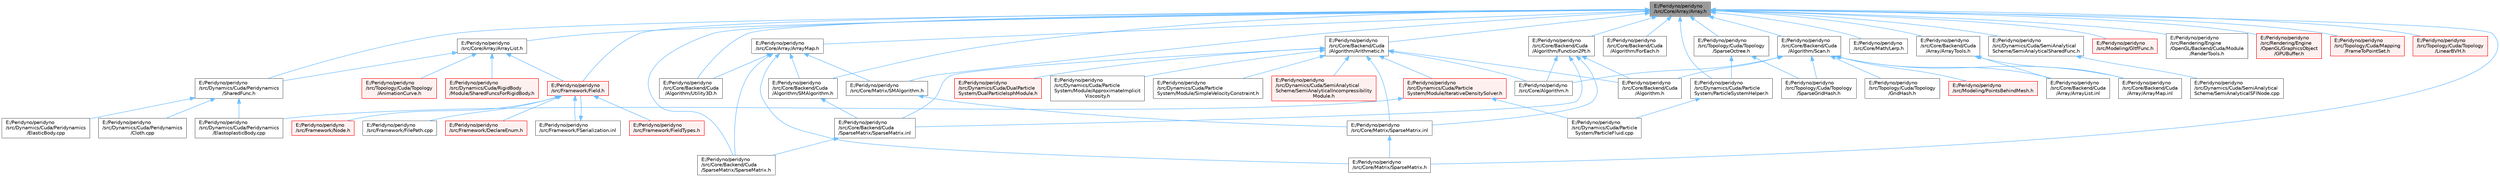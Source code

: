 digraph "E:/Peridyno/peridyno/src/Core/Array/Array.h"
{
 // LATEX_PDF_SIZE
  bgcolor="transparent";
  edge [fontname=Helvetica,fontsize=10,labelfontname=Helvetica,labelfontsize=10];
  node [fontname=Helvetica,fontsize=10,shape=box,height=0.2,width=0.4];
  Node1 [id="Node000001",label="E:/Peridyno/peridyno\l/src/Core/Array/Array.h",height=0.2,width=0.4,color="gray40", fillcolor="grey60", style="filled", fontcolor="black",tooltip=" "];
  Node1 -> Node2 [id="edge1_Node000001_Node000002",dir="back",color="steelblue1",style="solid",tooltip=" "];
  Node2 [id="Node000002",label="E:/Peridyno/peridyno\l/src/Core/Array/ArrayList.h",height=0.2,width=0.4,color="grey40", fillcolor="white", style="filled",URL="$_array_list_8h.html",tooltip=" "];
  Node2 -> Node3 [id="edge2_Node000002_Node000003",dir="back",color="steelblue1",style="solid",tooltip=" "];
  Node3 [id="Node000003",label="E:/Peridyno/peridyno\l/src/Dynamics/Cuda/Peridynamics\l/SharedFunc.h",height=0.2,width=0.4,color="grey40", fillcolor="white", style="filled",URL="$_shared_func_8h.html",tooltip=" "];
  Node3 -> Node4 [id="edge3_Node000003_Node000004",dir="back",color="steelblue1",style="solid",tooltip=" "];
  Node4 [id="Node000004",label="E:/Peridyno/peridyno\l/src/Dynamics/Cuda/Peridynamics\l/Cloth.cpp",height=0.2,width=0.4,color="grey40", fillcolor="white", style="filled",URL="$_cloth_8cpp.html",tooltip=" "];
  Node3 -> Node5 [id="edge4_Node000003_Node000005",dir="back",color="steelblue1",style="solid",tooltip=" "];
  Node5 [id="Node000005",label="E:/Peridyno/peridyno\l/src/Dynamics/Cuda/Peridynamics\l/ElasticBody.cpp",height=0.2,width=0.4,color="grey40", fillcolor="white", style="filled",URL="$_elastic_body_8cpp.html",tooltip=" "];
  Node3 -> Node6 [id="edge5_Node000003_Node000006",dir="back",color="steelblue1",style="solid",tooltip=" "];
  Node6 [id="Node000006",label="E:/Peridyno/peridyno\l/src/Dynamics/Cuda/Peridynamics\l/ElastoplasticBody.cpp",height=0.2,width=0.4,color="grey40", fillcolor="white", style="filled",URL="$_elastoplastic_body_8cpp.html",tooltip=" "];
  Node2 -> Node7 [id="edge6_Node000002_Node000007",dir="back",color="steelblue1",style="solid",tooltip=" "];
  Node7 [id="Node000007",label="E:/Peridyno/peridyno\l/src/Dynamics/Cuda/RigidBody\l/Module/SharedFuncsForRigidBody.h",height=0.2,width=0.4,color="red", fillcolor="#FFF0F0", style="filled",URL="$_shared_funcs_for_rigid_body_8h.html",tooltip=" "];
  Node2 -> Node9 [id="edge7_Node000002_Node000009",dir="back",color="steelblue1",style="solid",tooltip=" "];
  Node9 [id="Node000009",label="E:/Peridyno/peridyno\l/src/Framework/Field.h",height=0.2,width=0.4,color="red", fillcolor="#FFF0F0", style="filled",URL="$_field_8h.html",tooltip=" "];
  Node9 -> Node10 [id="edge8_Node000009_Node000010",dir="back",color="steelblue1",style="solid",tooltip=" "];
  Node10 [id="Node000010",label="E:/Peridyno/peridyno\l/src/Framework/DeclareEnum.h",height=0.2,width=0.4,color="red", fillcolor="#FFF0F0", style="filled",URL="$_declare_enum_8h.html",tooltip=" "];
  Node9 -> Node558 [id="edge9_Node000009_Node000558",dir="back",color="steelblue1",style="solid",tooltip=" "];
  Node558 [id="Node000558",label="E:/Peridyno/peridyno\l/src/Framework/FSerialization.inl",height=0.2,width=0.4,color="grey40", fillcolor="white", style="filled",URL="$_f_serialization_8inl.html",tooltip=" "];
  Node558 -> Node9 [id="edge10_Node000558_Node000009",dir="back",color="steelblue1",style="solid",tooltip=" "];
  Node9 -> Node559 [id="edge11_Node000009_Node000559",dir="back",color="steelblue1",style="solid",tooltip=" "];
  Node559 [id="Node000559",label="E:/Peridyno/peridyno\l/src/Framework/FieldTypes.h",height=0.2,width=0.4,color="red", fillcolor="#FFF0F0", style="filled",URL="$_field_types_8h.html",tooltip=" "];
  Node9 -> Node560 [id="edge12_Node000009_Node000560",dir="back",color="steelblue1",style="solid",tooltip=" "];
  Node560 [id="Node000560",label="E:/Peridyno/peridyno\l/src/Framework/FilePath.cpp",height=0.2,width=0.4,color="grey40", fillcolor="white", style="filled",URL="$_file_path_8cpp.html",tooltip=" "];
  Node9 -> Node250 [id="edge13_Node000009_Node000250",dir="back",color="steelblue1",style="solid",tooltip=" "];
  Node250 [id="Node000250",label="E:/Peridyno/peridyno\l/src/Framework/Node.h",height=0.2,width=0.4,color="red", fillcolor="#FFF0F0", style="filled",URL="$_node_8h.html",tooltip=" "];
  Node2 -> Node589 [id="edge14_Node000002_Node000589",dir="back",color="steelblue1",style="solid",tooltip=" "];
  Node589 [id="Node000589",label="E:/Peridyno/peridyno\l/src/Topology/Cuda/Topology\l/AnimationCurve.h",height=0.2,width=0.4,color="red", fillcolor="#FFF0F0", style="filled",URL="$_animation_curve_8h.html",tooltip=" "];
  Node1 -> Node591 [id="edge15_Node000001_Node000591",dir="back",color="steelblue1",style="solid",tooltip=" "];
  Node591 [id="Node000591",label="E:/Peridyno/peridyno\l/src/Core/Array/ArrayMap.h",height=0.2,width=0.4,color="grey40", fillcolor="white", style="filled",URL="$_array_map_8h.html",tooltip=" "];
  Node591 -> Node592 [id="edge16_Node000591_Node000592",dir="back",color="steelblue1",style="solid",tooltip=" "];
  Node592 [id="Node000592",label="E:/Peridyno/peridyno\l/src/Core/Backend/Cuda\l/Algorithm/SMAlgorithm.h",height=0.2,width=0.4,color="grey40", fillcolor="white", style="filled",URL="$_backend_2_cuda_2_algorithm_2_s_m_algorithm_8h.html",tooltip=" "];
  Node592 -> Node593 [id="edge17_Node000592_Node000593",dir="back",color="steelblue1",style="solid",tooltip=" "];
  Node593 [id="Node000593",label="E:/Peridyno/peridyno\l/src/Core/Backend/Cuda\l/SparseMatrix/SparseMatrix.inl",height=0.2,width=0.4,color="grey40", fillcolor="white", style="filled",URL="$_backend_2_cuda_2_sparse_matrix_2_sparse_matrix_8inl.html",tooltip=" "];
  Node593 -> Node594 [id="edge18_Node000593_Node000594",dir="back",color="steelblue1",style="solid",tooltip=" "];
  Node594 [id="Node000594",label="E:/Peridyno/peridyno\l/src/Core/Backend/Cuda\l/SparseMatrix/SparseMatrix.h",height=0.2,width=0.4,color="grey40", fillcolor="white", style="filled",URL="$_backend_2_cuda_2_sparse_matrix_2_sparse_matrix_8h.html",tooltip=" "];
  Node591 -> Node595 [id="edge19_Node000591_Node000595",dir="back",color="steelblue1",style="solid",tooltip=" "];
  Node595 [id="Node000595",label="E:/Peridyno/peridyno\l/src/Core/Backend/Cuda\l/Algorithm/Utility3D.h",height=0.2,width=0.4,color="grey40", fillcolor="white", style="filled",URL="$_utility3_d_8h.html",tooltip=" "];
  Node591 -> Node594 [id="edge20_Node000591_Node000594",dir="back",color="steelblue1",style="solid",tooltip=" "];
  Node591 -> Node596 [id="edge21_Node000591_Node000596",dir="back",color="steelblue1",style="solid",tooltip=" "];
  Node596 [id="Node000596",label="E:/Peridyno/peridyno\l/src/Core/Matrix/SMAlgorithm.h",height=0.2,width=0.4,color="grey40", fillcolor="white", style="filled",URL="$_matrix_2_s_m_algorithm_8h.html",tooltip=" "];
  Node596 -> Node597 [id="edge22_Node000596_Node000597",dir="back",color="steelblue1",style="solid",tooltip=" "];
  Node597 [id="Node000597",label="E:/Peridyno/peridyno\l/src/Core/Matrix/SparseMatrix.inl",height=0.2,width=0.4,color="grey40", fillcolor="white", style="filled",URL="$_matrix_2_sparse_matrix_8inl.html",tooltip=" "];
  Node597 -> Node598 [id="edge23_Node000597_Node000598",dir="back",color="steelblue1",style="solid",tooltip=" "];
  Node598 [id="Node000598",label="E:/Peridyno/peridyno\l/src/Core/Matrix/SparseMatrix.h",height=0.2,width=0.4,color="grey40", fillcolor="white", style="filled",URL="$_matrix_2_sparse_matrix_8h.html",tooltip=" "];
  Node591 -> Node598 [id="edge24_Node000591_Node000598",dir="back",color="steelblue1",style="solid",tooltip=" "];
  Node1 -> Node599 [id="edge25_Node000001_Node000599",dir="back",color="steelblue1",style="solid",tooltip=" "];
  Node599 [id="Node000599",label="E:/Peridyno/peridyno\l/src/Core/Backend/Cuda\l/Algorithm/Arithmetic.h",height=0.2,width=0.4,color="grey40", fillcolor="white", style="filled",URL="$_arithmetic_8h.html",tooltip=" "];
  Node599 -> Node600 [id="edge26_Node000599_Node000600",dir="back",color="steelblue1",style="solid",tooltip=" "];
  Node600 [id="Node000600",label="E:/Peridyno/peridyno\l/src/Core/Algorithm.h",height=0.2,width=0.4,color="grey40", fillcolor="white", style="filled",URL="$_algorithm_8h.html",tooltip=" "];
  Node599 -> Node601 [id="edge27_Node000599_Node000601",dir="back",color="steelblue1",style="solid",tooltip=" "];
  Node601 [id="Node000601",label="E:/Peridyno/peridyno\l/src/Core/Backend/Cuda\l/Algorithm.h",height=0.2,width=0.4,color="grey40", fillcolor="white", style="filled",URL="$_backend_2_cuda_2_algorithm_8h.html",tooltip=" "];
  Node599 -> Node593 [id="edge28_Node000599_Node000593",dir="back",color="steelblue1",style="solid",tooltip=" "];
  Node599 -> Node597 [id="edge29_Node000599_Node000597",dir="back",color="steelblue1",style="solid",tooltip=" "];
  Node599 -> Node13 [id="edge30_Node000599_Node000013",dir="back",color="steelblue1",style="solid",tooltip=" "];
  Node13 [id="Node000013",label="E:/Peridyno/peridyno\l/src/Dynamics/Cuda/DualParticle\lSystem/DualParticleIsphModule.h",height=0.2,width=0.4,color="red", fillcolor="#FFF0F0", style="filled",URL="$_dual_particle_isph_module_8h.html",tooltip=" "];
  Node599 -> Node104 [id="edge31_Node000599_Node000104",dir="back",color="steelblue1",style="solid",tooltip=" "];
  Node104 [id="Node000104",label="E:/Peridyno/peridyno\l/src/Dynamics/Cuda/Particle\lSystem/Module/ApproximateImplicit\lViscosity.h",height=0.2,width=0.4,color="grey40", fillcolor="white", style="filled",URL="$_approximate_implicit_viscosity_8h.html",tooltip=" "];
  Node599 -> Node20 [id="edge32_Node000599_Node000020",dir="back",color="steelblue1",style="solid",tooltip=" "];
  Node20 [id="Node000020",label="E:/Peridyno/peridyno\l/src/Dynamics/Cuda/Particle\lSystem/Module/IterativeDensitySolver.h",height=0.2,width=0.4,color="red", fillcolor="#FFF0F0", style="filled",URL="$_iterative_density_solver_8h.html",tooltip=" "];
  Node20 -> Node22 [id="edge33_Node000020_Node000022",dir="back",color="steelblue1",style="solid",tooltip=" "];
  Node22 [id="Node000022",label="E:/Peridyno/peridyno\l/src/Dynamics/Cuda/Particle\lSystem/ParticleFluid.cpp",height=0.2,width=0.4,color="grey40", fillcolor="white", style="filled",URL="$_cuda_2_particle_system_2_particle_fluid_8cpp.html",tooltip=" "];
  Node20 -> Node6 [id="edge34_Node000020_Node000006",dir="back",color="steelblue1",style="solid",tooltip=" "];
  Node599 -> Node33 [id="edge35_Node000599_Node000033",dir="back",color="steelblue1",style="solid",tooltip=" "];
  Node33 [id="Node000033",label="E:/Peridyno/peridyno\l/src/Dynamics/Cuda/Particle\lSystem/Module/SimpleVelocityConstraint.h",height=0.2,width=0.4,color="grey40", fillcolor="white", style="filled",URL="$_simple_velocity_constraint_8h.html",tooltip=" "];
  Node599 -> Node122 [id="edge36_Node000599_Node000122",dir="back",color="steelblue1",style="solid",tooltip=" "];
  Node122 [id="Node000122",label="E:/Peridyno/peridyno\l/src/Dynamics/Cuda/SemiAnalytical\lScheme/SemiAnalyticalIncompressibility\lModule.h",height=0.2,width=0.4,color="red", fillcolor="#FFF0F0", style="filled",URL="$_semi_analytical_incompressibility_module_8h.html",tooltip=" "];
  Node1 -> Node602 [id="edge37_Node000001_Node000602",dir="back",color="steelblue1",style="solid",tooltip=" "];
  Node602 [id="Node000602",label="E:/Peridyno/peridyno\l/src/Core/Backend/Cuda\l/Algorithm/ForEach.h",height=0.2,width=0.4,color="grey40", fillcolor="white", style="filled",URL="$_for_each_8h.html",tooltip=" "];
  Node1 -> Node603 [id="edge38_Node000001_Node000603",dir="back",color="steelblue1",style="solid",tooltip=" "];
  Node603 [id="Node000603",label="E:/Peridyno/peridyno\l/src/Core/Backend/Cuda\l/Algorithm/Function2Pt.h",height=0.2,width=0.4,color="grey40", fillcolor="white", style="filled",URL="$_function2_pt_8h.html",tooltip=" "];
  Node603 -> Node600 [id="edge39_Node000603_Node000600",dir="back",color="steelblue1",style="solid",tooltip=" "];
  Node603 -> Node601 [id="edge40_Node000603_Node000601",dir="back",color="steelblue1",style="solid",tooltip=" "];
  Node603 -> Node593 [id="edge41_Node000603_Node000593",dir="back",color="steelblue1",style="solid",tooltip=" "];
  Node603 -> Node597 [id="edge42_Node000603_Node000597",dir="back",color="steelblue1",style="solid",tooltip=" "];
  Node1 -> Node592 [id="edge43_Node000001_Node000592",dir="back",color="steelblue1",style="solid",tooltip=" "];
  Node1 -> Node604 [id="edge44_Node000001_Node000604",dir="back",color="steelblue1",style="solid",tooltip=" "];
  Node604 [id="Node000604",label="E:/Peridyno/peridyno\l/src/Core/Backend/Cuda\l/Algorithm/Scan.h",height=0.2,width=0.4,color="grey40", fillcolor="white", style="filled",URL="$_scan_8h.html",tooltip=" "];
  Node604 -> Node600 [id="edge45_Node000604_Node000600",dir="back",color="steelblue1",style="solid",tooltip=" "];
  Node604 -> Node601 [id="edge46_Node000604_Node000601",dir="back",color="steelblue1",style="solid",tooltip=" "];
  Node604 -> Node605 [id="edge47_Node000604_Node000605",dir="back",color="steelblue1",style="solid",tooltip=" "];
  Node605 [id="Node000605",label="E:/Peridyno/peridyno\l/src/Core/Backend/Cuda\l/Array/ArrayList.inl",height=0.2,width=0.4,color="grey40", fillcolor="white", style="filled",URL="$_cuda_2_array_2_array_list_8inl.html",tooltip=" "];
  Node604 -> Node606 [id="edge48_Node000604_Node000606",dir="back",color="steelblue1",style="solid",tooltip=" "];
  Node606 [id="Node000606",label="E:/Peridyno/peridyno\l/src/Core/Backend/Cuda\l/Array/ArrayMap.inl",height=0.2,width=0.4,color="grey40", fillcolor="white", style="filled",URL="$_array_map_8inl.html",tooltip=" "];
  Node604 -> Node379 [id="edge49_Node000604_Node000379",dir="back",color="steelblue1",style="solid",tooltip=" "];
  Node379 [id="Node000379",label="E:/Peridyno/peridyno\l/src/Modeling/PointsBehindMesh.h",height=0.2,width=0.4,color="red", fillcolor="#FFF0F0", style="filled",URL="$_points_behind_mesh_8h.html",tooltip=" "];
  Node604 -> Node607 [id="edge50_Node000604_Node000607",dir="back",color="steelblue1",style="solid",tooltip=" "];
  Node607 [id="Node000607",label="E:/Peridyno/peridyno\l/src/Topology/Cuda/Topology\l/GridHash.h",height=0.2,width=0.4,color="grey40", fillcolor="white", style="filled",URL="$_grid_hash_8h.html",tooltip=" "];
  Node604 -> Node608 [id="edge51_Node000604_Node000608",dir="back",color="steelblue1",style="solid",tooltip=" "];
  Node608 [id="Node000608",label="E:/Peridyno/peridyno\l/src/Topology/Cuda/Topology\l/SparseGridHash.h",height=0.2,width=0.4,color="grey40", fillcolor="white", style="filled",URL="$_sparse_grid_hash_8h.html",tooltip=" "];
  Node1 -> Node595 [id="edge52_Node000001_Node000595",dir="back",color="steelblue1",style="solid",tooltip=" "];
  Node1 -> Node609 [id="edge53_Node000001_Node000609",dir="back",color="steelblue1",style="solid",tooltip=" "];
  Node609 [id="Node000609",label="E:/Peridyno/peridyno\l/src/Core/Backend/Cuda\l/Array/ArrayTools.h",height=0.2,width=0.4,color="grey40", fillcolor="white", style="filled",URL="$_array_tools_8h.html",tooltip=" "];
  Node609 -> Node605 [id="edge54_Node000609_Node000605",dir="back",color="steelblue1",style="solid",tooltip=" "];
  Node609 -> Node606 [id="edge55_Node000609_Node000606",dir="back",color="steelblue1",style="solid",tooltip=" "];
  Node1 -> Node594 [id="edge56_Node000001_Node000594",dir="back",color="steelblue1",style="solid",tooltip=" "];
  Node1 -> Node610 [id="edge57_Node000001_Node000610",dir="back",color="steelblue1",style="solid",tooltip=" "];
  Node610 [id="Node000610",label="E:/Peridyno/peridyno\l/src/Core/Math/Lerp.h",height=0.2,width=0.4,color="grey40", fillcolor="white", style="filled",URL="$_lerp_8h.html",tooltip=" "];
  Node1 -> Node596 [id="edge58_Node000001_Node000596",dir="back",color="steelblue1",style="solid",tooltip=" "];
  Node1 -> Node598 [id="edge59_Node000001_Node000598",dir="back",color="steelblue1",style="solid",tooltip=" "];
  Node1 -> Node611 [id="edge60_Node000001_Node000611",dir="back",color="steelblue1",style="solid",tooltip=" "];
  Node611 [id="Node000611",label="E:/Peridyno/peridyno\l/src/Dynamics/Cuda/Particle\lSystem/ParticleSystemHelper.h",height=0.2,width=0.4,color="grey40", fillcolor="white", style="filled",URL="$_particle_system_helper_8h.html",tooltip=" "];
  Node611 -> Node22 [id="edge61_Node000611_Node000022",dir="back",color="steelblue1",style="solid",tooltip=" "];
  Node1 -> Node3 [id="edge62_Node000001_Node000003",dir="back",color="steelblue1",style="solid",tooltip=" "];
  Node1 -> Node612 [id="edge63_Node000001_Node000612",dir="back",color="steelblue1",style="solid",tooltip=" "];
  Node612 [id="Node000612",label="E:/Peridyno/peridyno\l/src/Dynamics/Cuda/SemiAnalytical\lScheme/SemiAnalyticalSharedFunc.h",height=0.2,width=0.4,color="grey40", fillcolor="white", style="filled",URL="$_semi_analytical_shared_func_8h.html",tooltip=" "];
  Node612 -> Node37 [id="edge64_Node000612_Node000037",dir="back",color="steelblue1",style="solid",tooltip=" "];
  Node37 [id="Node000037",label="E:/Peridyno/peridyno\l/src/Dynamics/Cuda/SemiAnalytical\lScheme/SemiAnalyticalSFINode.cpp",height=0.2,width=0.4,color="grey40", fillcolor="white", style="filled",URL="$_semi_analytical_s_f_i_node_8cpp.html",tooltip=" "];
  Node1 -> Node9 [id="edge65_Node000001_Node000009",dir="back",color="steelblue1",style="solid",tooltip=" "];
  Node1 -> Node499 [id="edge66_Node000001_Node000499",dir="back",color="steelblue1",style="solid",tooltip=" "];
  Node499 [id="Node000499",label="E:/Peridyno/peridyno\l/src/Modeling/GltfFunc.h",height=0.2,width=0.4,color="red", fillcolor="#FFF0F0", style="filled",URL="$_gltf_func_8h.html",tooltip=" "];
  Node1 -> Node613 [id="edge67_Node000001_Node000613",dir="back",color="steelblue1",style="solid",tooltip=" "];
  Node613 [id="Node000613",label="E:/Peridyno/peridyno\l/src/Rendering/Engine\l/OpenGL/Backend/Cuda/Module\l/RenderTools.h",height=0.2,width=0.4,color="grey40", fillcolor="white", style="filled",URL="$_render_tools_8h.html",tooltip=" "];
  Node1 -> Node456 [id="edge68_Node000001_Node000456",dir="back",color="steelblue1",style="solid",tooltip=" "];
  Node456 [id="Node000456",label="E:/Peridyno/peridyno\l/src/Rendering/Engine\l/OpenGL/GraphicsObject\l/GPUBuffer.h",height=0.2,width=0.4,color="red", fillcolor="#FFF0F0", style="filled",URL="$_g_p_u_buffer_8h.html",tooltip=" "];
  Node1 -> Node440 [id="edge69_Node000001_Node000440",dir="back",color="steelblue1",style="solid",tooltip=" "];
  Node440 [id="Node000440",label="E:/Peridyno/peridyno\l/src/Topology/Cuda/Mapping\l/FrameToPointSet.h",height=0.2,width=0.4,color="red", fillcolor="#FFF0F0", style="filled",URL="$_frame_to_point_set_8h.html",tooltip=" "];
  Node1 -> Node614 [id="edge70_Node000001_Node000614",dir="back",color="steelblue1",style="solid",tooltip=" "];
  Node614 [id="Node000614",label="E:/Peridyno/peridyno\l/src/Topology/Cuda/Topology\l/LinearBVH.h",height=0.2,width=0.4,color="red", fillcolor="#FFF0F0", style="filled",URL="$_linear_b_v_h_8h.html",tooltip=" "];
  Node1 -> Node615 [id="edge71_Node000001_Node000615",dir="back",color="steelblue1",style="solid",tooltip=" "];
  Node615 [id="Node000615",label="E:/Peridyno/peridyno\l/src/Topology/Cuda/Topology\l/SparseOctree.h",height=0.2,width=0.4,color="grey40", fillcolor="white", style="filled",URL="$_sparse_octree_8h.html",tooltip=" "];
  Node615 -> Node611 [id="edge72_Node000615_Node000611",dir="back",color="steelblue1",style="solid",tooltip=" "];
  Node615 -> Node608 [id="edge73_Node000615_Node000608",dir="back",color="steelblue1",style="solid",tooltip=" "];
}
